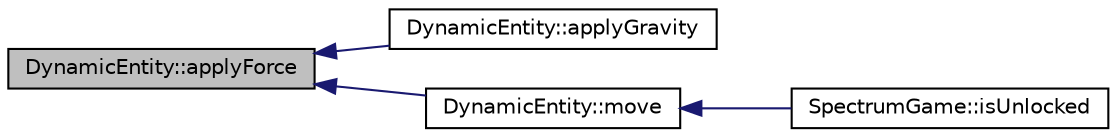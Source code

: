 digraph "DynamicEntity::applyForce"
{
  edge [fontname="Helvetica",fontsize="10",labelfontname="Helvetica",labelfontsize="10"];
  node [fontname="Helvetica",fontsize="10",shape=record];
  rankdir="LR";
  Node3 [label="DynamicEntity::applyForce",height=0.2,width=0.4,color="black", fillcolor="grey75", style="filled", fontcolor="black"];
  Node3 -> Node4 [dir="back",color="midnightblue",fontsize="10",style="solid"];
  Node4 [label="DynamicEntity::applyGravity",height=0.2,width=0.4,color="black", fillcolor="white", style="filled",URL="$class_dynamic_entity.html#ac9d7063f7165c9dc9a050361d9d9ebae",tooltip="Apply gravity on the entity. "];
  Node3 -> Node5 [dir="back",color="midnightblue",fontsize="10",style="solid"];
  Node5 [label="DynamicEntity::move",height=0.2,width=0.4,color="black", fillcolor="white", style="filled",URL="$class_dynamic_entity.html#aed1bbf1428250f9db5b8b141edf5ba50",tooltip="Moving logic of the entity. "];
  Node5 -> Node6 [dir="back",color="midnightblue",fontsize="10",style="solid"];
  Node6 [label="SpectrumGame::isUnlocked",height=0.2,width=0.4,color="black", fillcolor="white", style="filled",URL="$class_spectrum_game.html#a36ec9500dcbb54607fdd667c2ee796ed",tooltip="Check if the color is unlocked. "];
}
